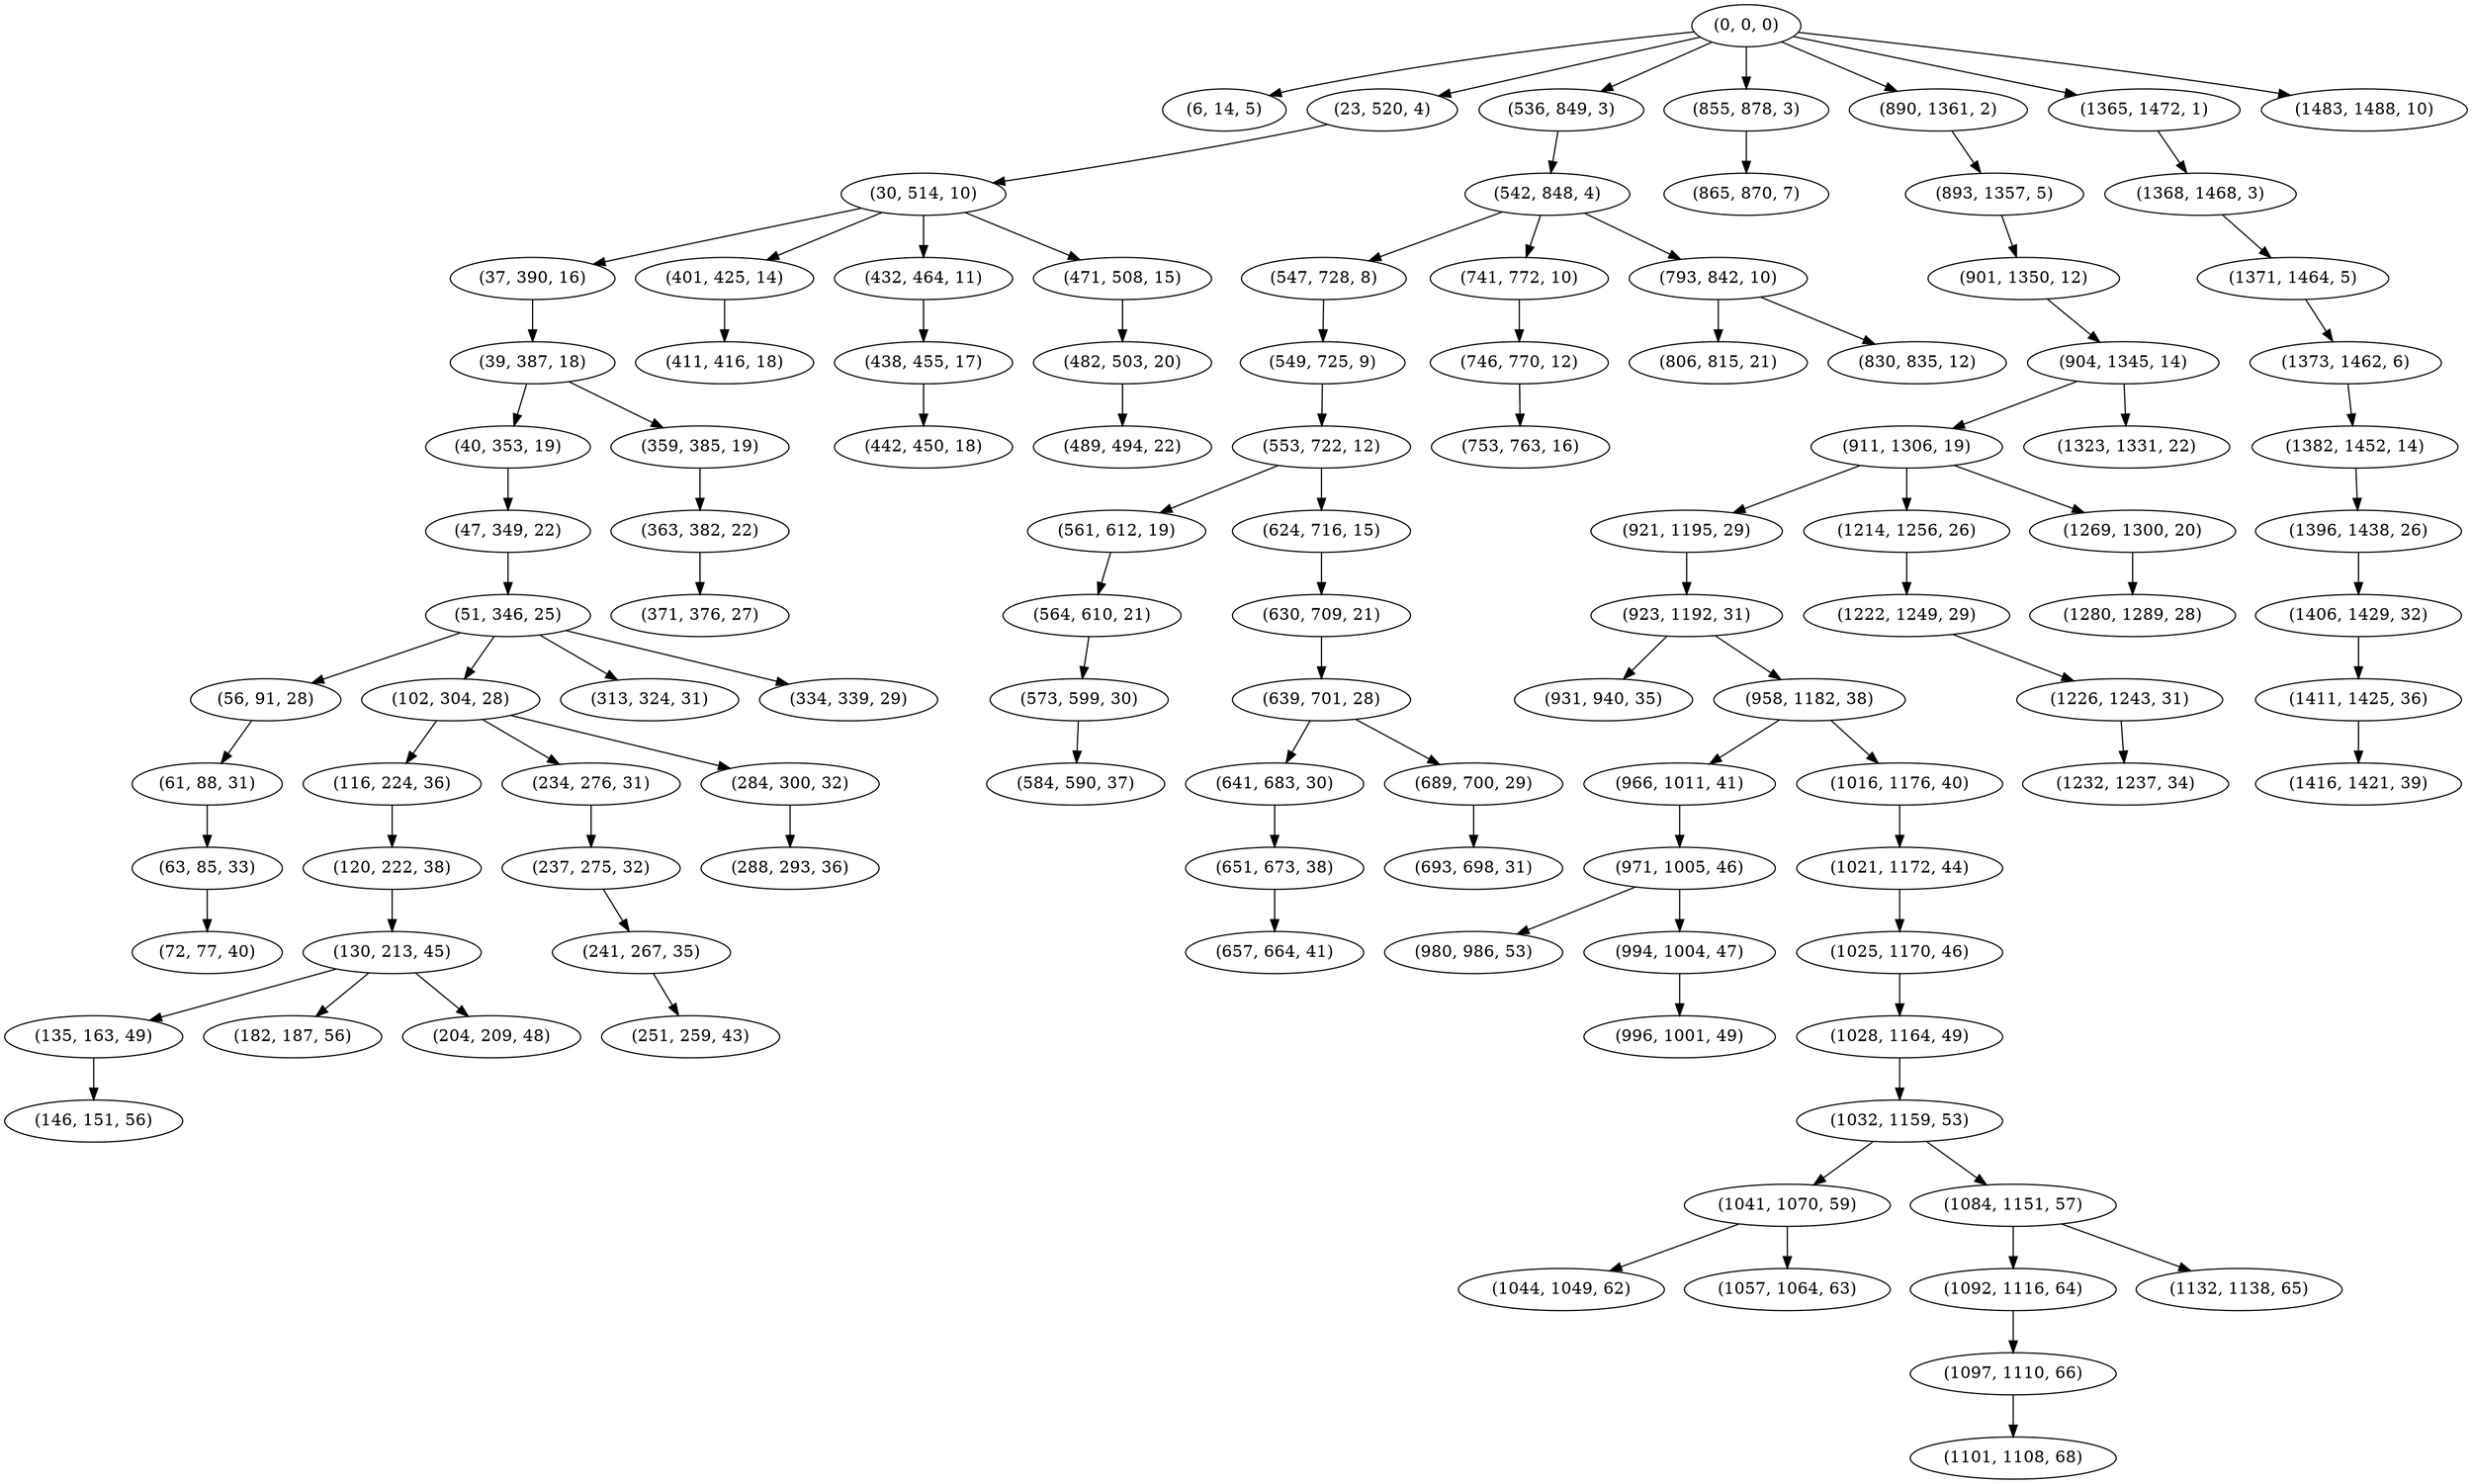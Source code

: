 digraph tree {
    "(0, 0, 0)";
    "(6, 14, 5)";
    "(23, 520, 4)";
    "(30, 514, 10)";
    "(37, 390, 16)";
    "(39, 387, 18)";
    "(40, 353, 19)";
    "(47, 349, 22)";
    "(51, 346, 25)";
    "(56, 91, 28)";
    "(61, 88, 31)";
    "(63, 85, 33)";
    "(72, 77, 40)";
    "(102, 304, 28)";
    "(116, 224, 36)";
    "(120, 222, 38)";
    "(130, 213, 45)";
    "(135, 163, 49)";
    "(146, 151, 56)";
    "(182, 187, 56)";
    "(204, 209, 48)";
    "(234, 276, 31)";
    "(237, 275, 32)";
    "(241, 267, 35)";
    "(251, 259, 43)";
    "(284, 300, 32)";
    "(288, 293, 36)";
    "(313, 324, 31)";
    "(334, 339, 29)";
    "(359, 385, 19)";
    "(363, 382, 22)";
    "(371, 376, 27)";
    "(401, 425, 14)";
    "(411, 416, 18)";
    "(432, 464, 11)";
    "(438, 455, 17)";
    "(442, 450, 18)";
    "(471, 508, 15)";
    "(482, 503, 20)";
    "(489, 494, 22)";
    "(536, 849, 3)";
    "(542, 848, 4)";
    "(547, 728, 8)";
    "(549, 725, 9)";
    "(553, 722, 12)";
    "(561, 612, 19)";
    "(564, 610, 21)";
    "(573, 599, 30)";
    "(584, 590, 37)";
    "(624, 716, 15)";
    "(630, 709, 21)";
    "(639, 701, 28)";
    "(641, 683, 30)";
    "(651, 673, 38)";
    "(657, 664, 41)";
    "(689, 700, 29)";
    "(693, 698, 31)";
    "(741, 772, 10)";
    "(746, 770, 12)";
    "(753, 763, 16)";
    "(793, 842, 10)";
    "(806, 815, 21)";
    "(830, 835, 12)";
    "(855, 878, 3)";
    "(865, 870, 7)";
    "(890, 1361, 2)";
    "(893, 1357, 5)";
    "(901, 1350, 12)";
    "(904, 1345, 14)";
    "(911, 1306, 19)";
    "(921, 1195, 29)";
    "(923, 1192, 31)";
    "(931, 940, 35)";
    "(958, 1182, 38)";
    "(966, 1011, 41)";
    "(971, 1005, 46)";
    "(980, 986, 53)";
    "(994, 1004, 47)";
    "(996, 1001, 49)";
    "(1016, 1176, 40)";
    "(1021, 1172, 44)";
    "(1025, 1170, 46)";
    "(1028, 1164, 49)";
    "(1032, 1159, 53)";
    "(1041, 1070, 59)";
    "(1044, 1049, 62)";
    "(1057, 1064, 63)";
    "(1084, 1151, 57)";
    "(1092, 1116, 64)";
    "(1097, 1110, 66)";
    "(1101, 1108, 68)";
    "(1132, 1138, 65)";
    "(1214, 1256, 26)";
    "(1222, 1249, 29)";
    "(1226, 1243, 31)";
    "(1232, 1237, 34)";
    "(1269, 1300, 20)";
    "(1280, 1289, 28)";
    "(1323, 1331, 22)";
    "(1365, 1472, 1)";
    "(1368, 1468, 3)";
    "(1371, 1464, 5)";
    "(1373, 1462, 6)";
    "(1382, 1452, 14)";
    "(1396, 1438, 26)";
    "(1406, 1429, 32)";
    "(1411, 1425, 36)";
    "(1416, 1421, 39)";
    "(1483, 1488, 10)";
    "(0, 0, 0)" -> "(6, 14, 5)";
    "(0, 0, 0)" -> "(23, 520, 4)";
    "(0, 0, 0)" -> "(536, 849, 3)";
    "(0, 0, 0)" -> "(855, 878, 3)";
    "(0, 0, 0)" -> "(890, 1361, 2)";
    "(0, 0, 0)" -> "(1365, 1472, 1)";
    "(0, 0, 0)" -> "(1483, 1488, 10)";
    "(23, 520, 4)" -> "(30, 514, 10)";
    "(30, 514, 10)" -> "(37, 390, 16)";
    "(30, 514, 10)" -> "(401, 425, 14)";
    "(30, 514, 10)" -> "(432, 464, 11)";
    "(30, 514, 10)" -> "(471, 508, 15)";
    "(37, 390, 16)" -> "(39, 387, 18)";
    "(39, 387, 18)" -> "(40, 353, 19)";
    "(39, 387, 18)" -> "(359, 385, 19)";
    "(40, 353, 19)" -> "(47, 349, 22)";
    "(47, 349, 22)" -> "(51, 346, 25)";
    "(51, 346, 25)" -> "(56, 91, 28)";
    "(51, 346, 25)" -> "(102, 304, 28)";
    "(51, 346, 25)" -> "(313, 324, 31)";
    "(51, 346, 25)" -> "(334, 339, 29)";
    "(56, 91, 28)" -> "(61, 88, 31)";
    "(61, 88, 31)" -> "(63, 85, 33)";
    "(63, 85, 33)" -> "(72, 77, 40)";
    "(102, 304, 28)" -> "(116, 224, 36)";
    "(102, 304, 28)" -> "(234, 276, 31)";
    "(102, 304, 28)" -> "(284, 300, 32)";
    "(116, 224, 36)" -> "(120, 222, 38)";
    "(120, 222, 38)" -> "(130, 213, 45)";
    "(130, 213, 45)" -> "(135, 163, 49)";
    "(130, 213, 45)" -> "(182, 187, 56)";
    "(130, 213, 45)" -> "(204, 209, 48)";
    "(135, 163, 49)" -> "(146, 151, 56)";
    "(234, 276, 31)" -> "(237, 275, 32)";
    "(237, 275, 32)" -> "(241, 267, 35)";
    "(241, 267, 35)" -> "(251, 259, 43)";
    "(284, 300, 32)" -> "(288, 293, 36)";
    "(359, 385, 19)" -> "(363, 382, 22)";
    "(363, 382, 22)" -> "(371, 376, 27)";
    "(401, 425, 14)" -> "(411, 416, 18)";
    "(432, 464, 11)" -> "(438, 455, 17)";
    "(438, 455, 17)" -> "(442, 450, 18)";
    "(471, 508, 15)" -> "(482, 503, 20)";
    "(482, 503, 20)" -> "(489, 494, 22)";
    "(536, 849, 3)" -> "(542, 848, 4)";
    "(542, 848, 4)" -> "(547, 728, 8)";
    "(542, 848, 4)" -> "(741, 772, 10)";
    "(542, 848, 4)" -> "(793, 842, 10)";
    "(547, 728, 8)" -> "(549, 725, 9)";
    "(549, 725, 9)" -> "(553, 722, 12)";
    "(553, 722, 12)" -> "(561, 612, 19)";
    "(553, 722, 12)" -> "(624, 716, 15)";
    "(561, 612, 19)" -> "(564, 610, 21)";
    "(564, 610, 21)" -> "(573, 599, 30)";
    "(573, 599, 30)" -> "(584, 590, 37)";
    "(624, 716, 15)" -> "(630, 709, 21)";
    "(630, 709, 21)" -> "(639, 701, 28)";
    "(639, 701, 28)" -> "(641, 683, 30)";
    "(639, 701, 28)" -> "(689, 700, 29)";
    "(641, 683, 30)" -> "(651, 673, 38)";
    "(651, 673, 38)" -> "(657, 664, 41)";
    "(689, 700, 29)" -> "(693, 698, 31)";
    "(741, 772, 10)" -> "(746, 770, 12)";
    "(746, 770, 12)" -> "(753, 763, 16)";
    "(793, 842, 10)" -> "(806, 815, 21)";
    "(793, 842, 10)" -> "(830, 835, 12)";
    "(855, 878, 3)" -> "(865, 870, 7)";
    "(890, 1361, 2)" -> "(893, 1357, 5)";
    "(893, 1357, 5)" -> "(901, 1350, 12)";
    "(901, 1350, 12)" -> "(904, 1345, 14)";
    "(904, 1345, 14)" -> "(911, 1306, 19)";
    "(904, 1345, 14)" -> "(1323, 1331, 22)";
    "(911, 1306, 19)" -> "(921, 1195, 29)";
    "(911, 1306, 19)" -> "(1214, 1256, 26)";
    "(911, 1306, 19)" -> "(1269, 1300, 20)";
    "(921, 1195, 29)" -> "(923, 1192, 31)";
    "(923, 1192, 31)" -> "(931, 940, 35)";
    "(923, 1192, 31)" -> "(958, 1182, 38)";
    "(958, 1182, 38)" -> "(966, 1011, 41)";
    "(958, 1182, 38)" -> "(1016, 1176, 40)";
    "(966, 1011, 41)" -> "(971, 1005, 46)";
    "(971, 1005, 46)" -> "(980, 986, 53)";
    "(971, 1005, 46)" -> "(994, 1004, 47)";
    "(994, 1004, 47)" -> "(996, 1001, 49)";
    "(1016, 1176, 40)" -> "(1021, 1172, 44)";
    "(1021, 1172, 44)" -> "(1025, 1170, 46)";
    "(1025, 1170, 46)" -> "(1028, 1164, 49)";
    "(1028, 1164, 49)" -> "(1032, 1159, 53)";
    "(1032, 1159, 53)" -> "(1041, 1070, 59)";
    "(1032, 1159, 53)" -> "(1084, 1151, 57)";
    "(1041, 1070, 59)" -> "(1044, 1049, 62)";
    "(1041, 1070, 59)" -> "(1057, 1064, 63)";
    "(1084, 1151, 57)" -> "(1092, 1116, 64)";
    "(1084, 1151, 57)" -> "(1132, 1138, 65)";
    "(1092, 1116, 64)" -> "(1097, 1110, 66)";
    "(1097, 1110, 66)" -> "(1101, 1108, 68)";
    "(1214, 1256, 26)" -> "(1222, 1249, 29)";
    "(1222, 1249, 29)" -> "(1226, 1243, 31)";
    "(1226, 1243, 31)" -> "(1232, 1237, 34)";
    "(1269, 1300, 20)" -> "(1280, 1289, 28)";
    "(1365, 1472, 1)" -> "(1368, 1468, 3)";
    "(1368, 1468, 3)" -> "(1371, 1464, 5)";
    "(1371, 1464, 5)" -> "(1373, 1462, 6)";
    "(1373, 1462, 6)" -> "(1382, 1452, 14)";
    "(1382, 1452, 14)" -> "(1396, 1438, 26)";
    "(1396, 1438, 26)" -> "(1406, 1429, 32)";
    "(1406, 1429, 32)" -> "(1411, 1425, 36)";
    "(1411, 1425, 36)" -> "(1416, 1421, 39)";
}
